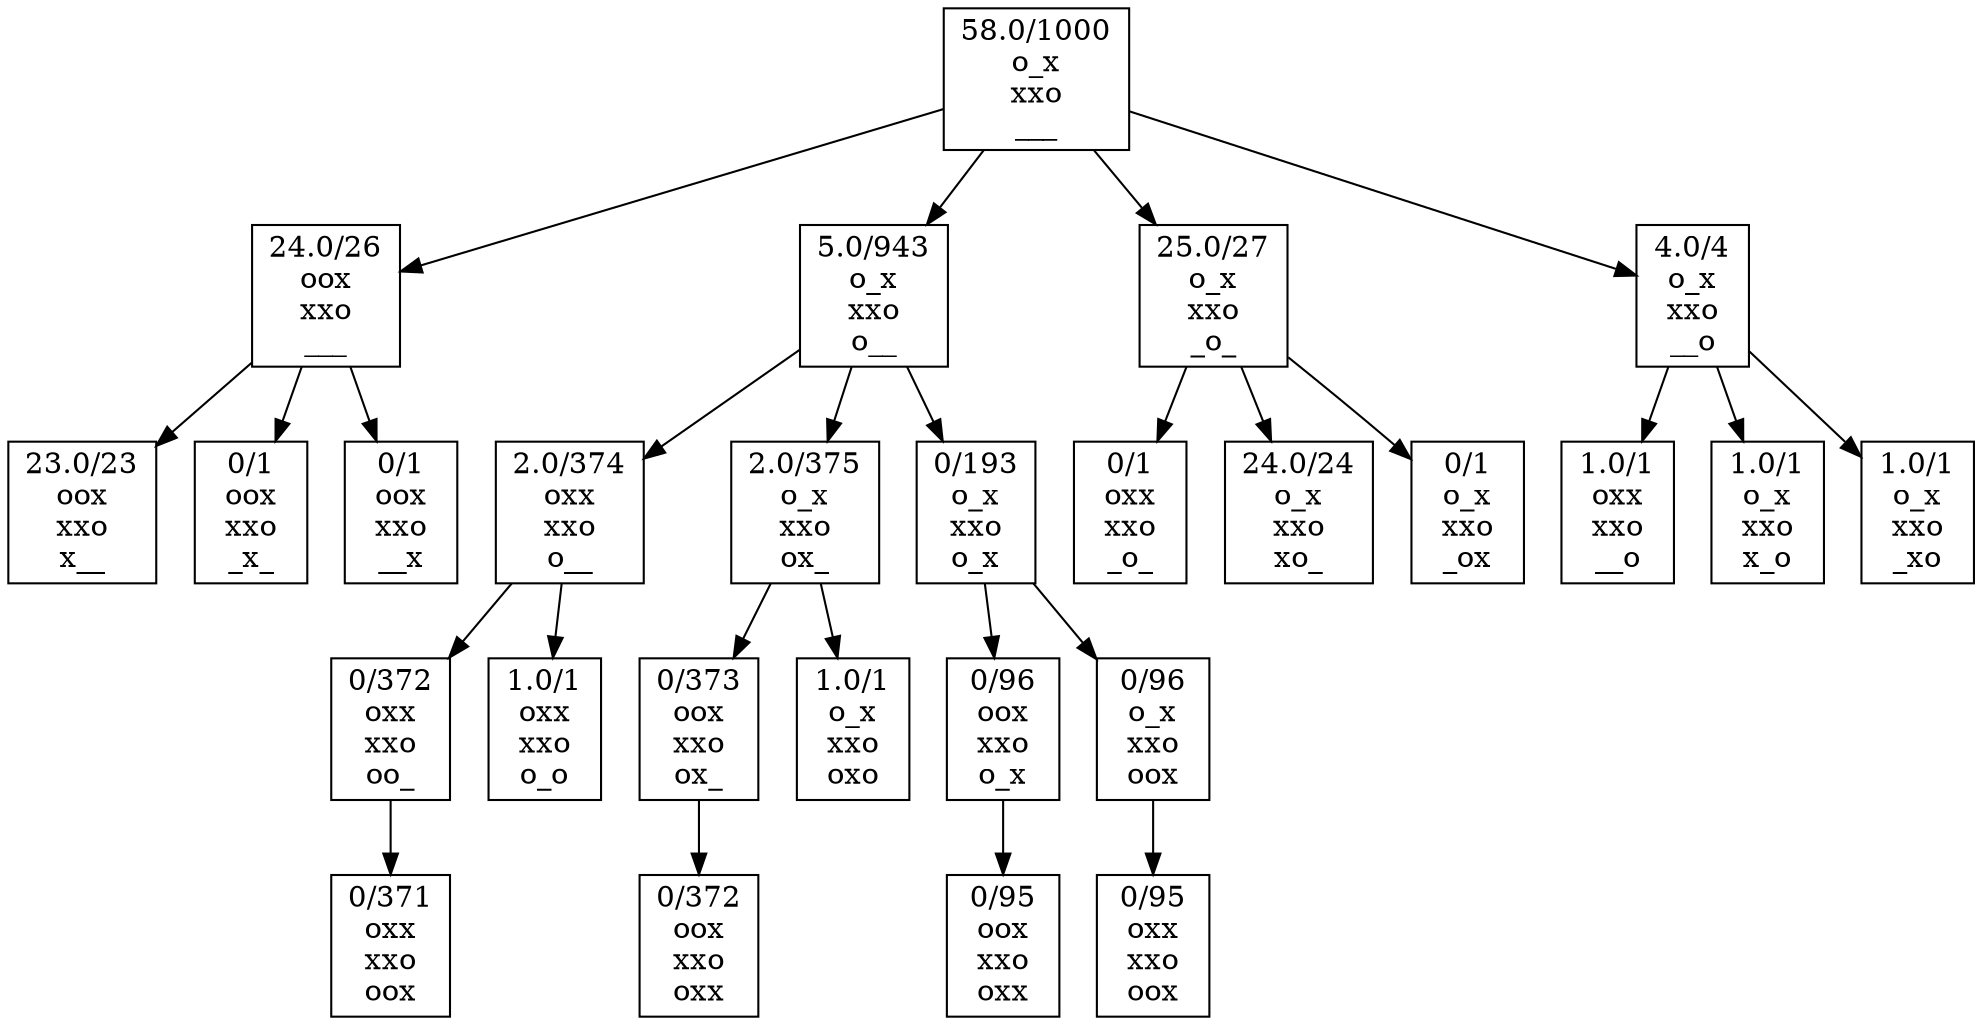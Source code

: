 digraph G {
    node [shape=box];
    "58.0/1000
o_x
xxo
___
" -> "24.0/26
oox
xxo
___
"
    "58.0/1000
o_x
xxo
___
" -> "5.0/943
o_x
xxo
o__
"
    "58.0/1000
o_x
xxo
___
" -> "25.0/27
o_x
xxo
_o_
"
    "58.0/1000
o_x
xxo
___
" -> "4.0/4
o_x
xxo
__o
"
    "24.0/26
oox
xxo
___
" -> "23.0/23
oox
xxo
x__
"
    "24.0/26
oox
xxo
___
" -> "0/1
oox
xxo
_x_
"
    "24.0/26
oox
xxo
___
" -> "0/1
oox
xxo
__x
"
    "5.0/943
o_x
xxo
o__
" -> "2.0/374
oxx
xxo
o__
"
    "5.0/943
o_x
xxo
o__
" -> "2.0/375
o_x
xxo
ox_
"
    "5.0/943
o_x
xxo
o__
" -> "0/193
o_x
xxo
o_x
"
    "25.0/27
o_x
xxo
_o_
" -> "0/1
oxx
xxo
_o_
"
    "25.0/27
o_x
xxo
_o_
" -> "24.0/24
o_x
xxo
xo_
"
    "25.0/27
o_x
xxo
_o_
" -> "0/1
o_x
xxo
_ox
"
    "4.0/4
o_x
xxo
__o
" -> "1.0/1
oxx
xxo
__o
"
    "4.0/4
o_x
xxo
__o
" -> "1.0/1
o_x
xxo
x_o
"
    "4.0/4
o_x
xxo
__o
" -> "1.0/1
o_x
xxo
_xo
"
    "2.0/374
oxx
xxo
o__
" -> "0/372
oxx
xxo
oo_
"
    "2.0/374
oxx
xxo
o__
" -> "1.0/1
oxx
xxo
o_o
"
    "2.0/375
o_x
xxo
ox_
" -> "0/373
oox
xxo
ox_
"
    "2.0/375
o_x
xxo
ox_
" -> "1.0/1
o_x
xxo
oxo
"
    "0/193
o_x
xxo
o_x
" -> "0/96
oox
xxo
o_x
"
    "0/193
o_x
xxo
o_x
" -> "0/96
o_x
xxo
oox
"
    "0/372
oxx
xxo
oo_
" -> "0/371
oxx
xxo
oox
"
    "0/373
oox
xxo
ox_
" -> "0/372
oox
xxo
oxx
"
    "0/96
oox
xxo
o_x
" -> "0/95
oox
xxo
oxx
"
    "0/96
o_x
xxo
oox
" -> "0/95
oxx
xxo
oox
"
}
